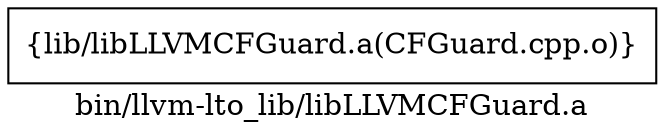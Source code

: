 digraph "bin/llvm-lto_lib/libLLVMCFGuard.a" {
	label="bin/llvm-lto_lib/libLLVMCFGuard.a";
	rankdir=LR;

	Node0x55b14d5b9f08 [shape=record,shape=box,group=0,label="{lib/libLLVMCFGuard.a(CFGuard.cpp.o)}"];
}
